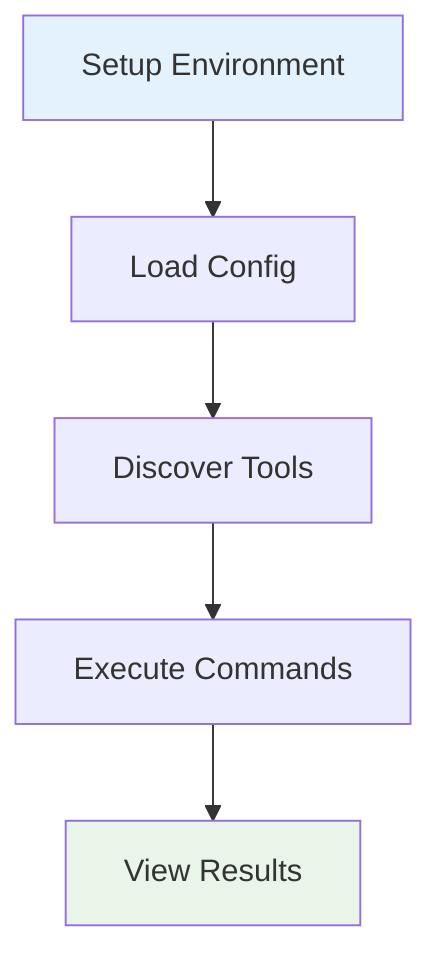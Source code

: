 flowchart TD
    A[Setup Environment] --> B[Load Config]
    B --> C[Discover Tools]
    C --> D[Execute Commands]
    D --> E[View Results]
    
    style A fill:#e3f2fd
    style E fill:#e8f5e8